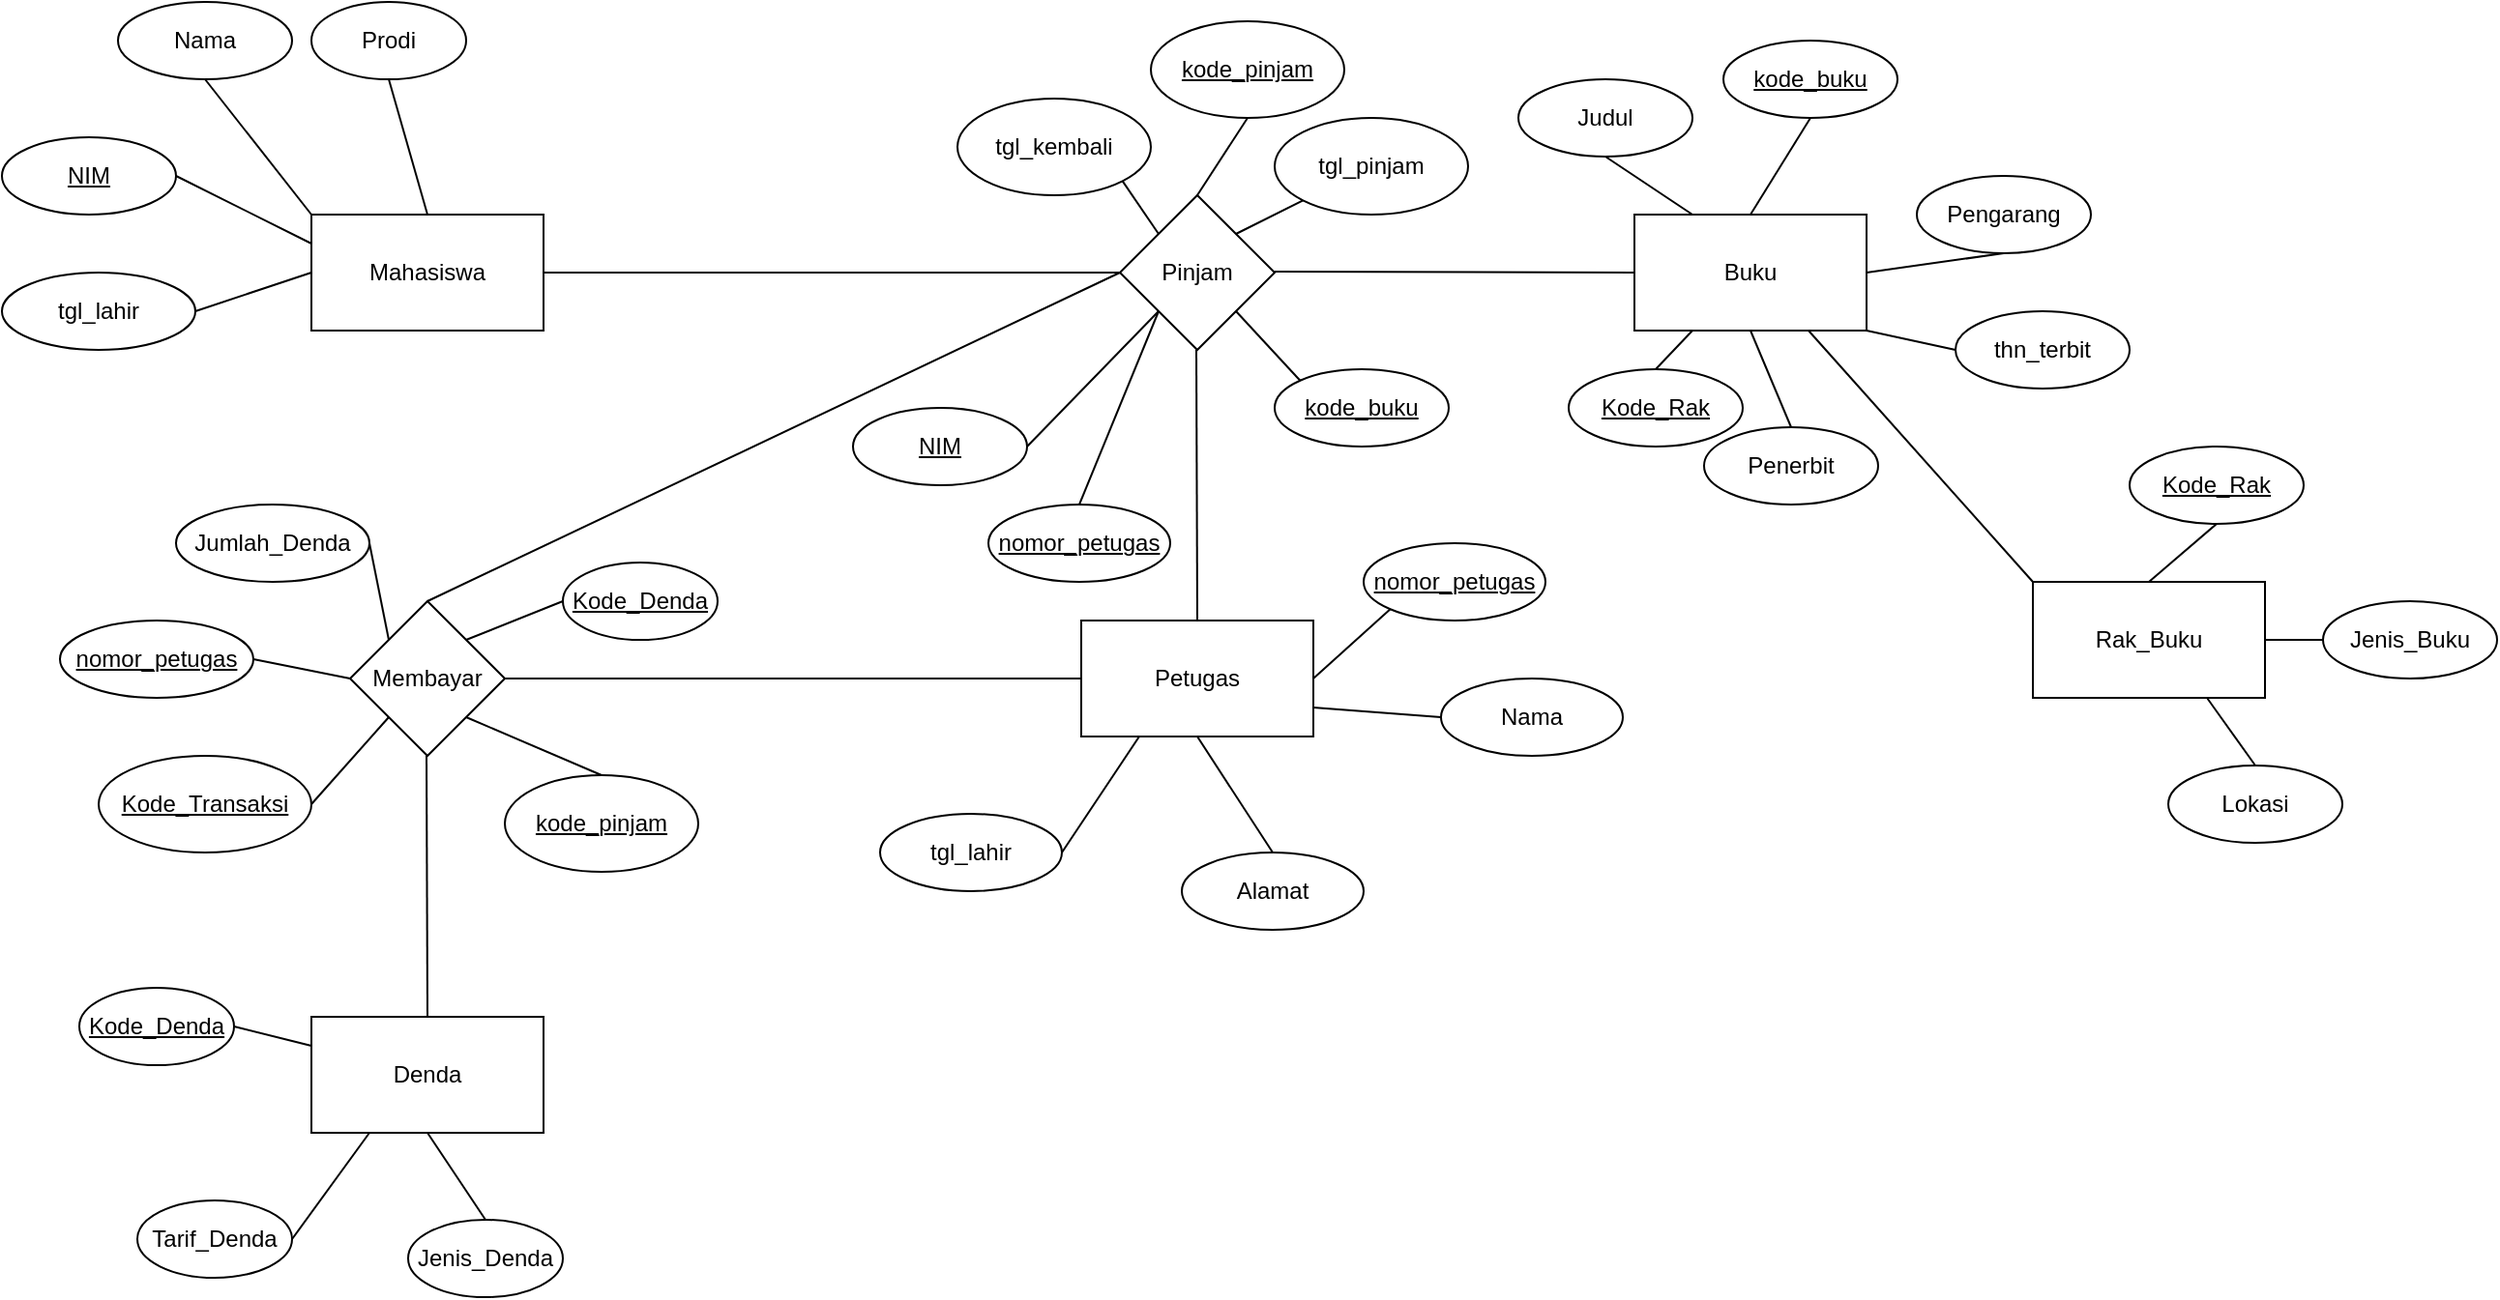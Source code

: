 <mxfile version="22.1.7" type="device">
  <diagram name="Halaman-1" id="ooA5djit2iVmOgiD4NJv">
    <mxGraphModel dx="2345" dy="721" grid="1" gridSize="10" guides="1" tooltips="1" connect="1" arrows="1" fold="1" page="1" pageScale="1" pageWidth="827" pageHeight="1169" math="0" shadow="0">
      <root>
        <mxCell id="0" />
        <mxCell id="1" parent="0" />
        <mxCell id="CMzRhewSPssoPhNUtYye-1" value="Mahasiswa" style="rounded=0;whiteSpace=wrap;html=1;" vertex="1" parent="1">
          <mxGeometry x="120" y="240" width="120" height="60" as="geometry" />
        </mxCell>
        <mxCell id="CMzRhewSPssoPhNUtYye-2" value="Denda" style="rounded=0;whiteSpace=wrap;html=1;" vertex="1" parent="1">
          <mxGeometry x="120" y="655" width="120" height="60" as="geometry" />
        </mxCell>
        <mxCell id="CMzRhewSPssoPhNUtYye-3" value="Membayar" style="rhombus;whiteSpace=wrap;html=1;" vertex="1" parent="1">
          <mxGeometry x="140" y="440" width="80" height="80" as="geometry" />
        </mxCell>
        <mxCell id="CMzRhewSPssoPhNUtYye-4" value="Pinjam" style="rhombus;whiteSpace=wrap;html=1;" vertex="1" parent="1">
          <mxGeometry x="538" y="230" width="80" height="80" as="geometry" />
        </mxCell>
        <mxCell id="CMzRhewSPssoPhNUtYye-5" value="Buku" style="rounded=0;whiteSpace=wrap;html=1;" vertex="1" parent="1">
          <mxGeometry x="804" y="240" width="120" height="60" as="geometry" />
        </mxCell>
        <mxCell id="CMzRhewSPssoPhNUtYye-10" value="" style="endArrow=none;html=1;rounded=0;exitX=1;exitY=0.5;exitDx=0;exitDy=0;entryX=0;entryY=0.5;entryDx=0;entryDy=0;" edge="1" parent="1" source="CMzRhewSPssoPhNUtYye-1" target="CMzRhewSPssoPhNUtYye-4">
          <mxGeometry width="50" height="50" relative="1" as="geometry">
            <mxPoint x="404" y="270" as="sourcePoint" />
            <mxPoint x="524" y="220" as="targetPoint" />
          </mxGeometry>
        </mxCell>
        <mxCell id="CMzRhewSPssoPhNUtYye-11" value="" style="endArrow=none;html=1;rounded=0;exitX=1;exitY=0.5;exitDx=0;exitDy=0;entryX=0;entryY=0.5;entryDx=0;entryDy=0;" edge="1" parent="1" target="CMzRhewSPssoPhNUtYye-5">
          <mxGeometry width="50" height="50" relative="1" as="geometry">
            <mxPoint x="618" y="269.5" as="sourcePoint" />
            <mxPoint x="712" y="269.5" as="targetPoint" />
          </mxGeometry>
        </mxCell>
        <mxCell id="CMzRhewSPssoPhNUtYye-13" value="" style="endArrow=none;html=1;rounded=0;exitX=0.5;exitY=1;exitDx=0;exitDy=0;entryX=0.5;entryY=0;entryDx=0;entryDy=0;" edge="1" parent="1" target="CMzRhewSPssoPhNUtYye-2">
          <mxGeometry width="50" height="50" relative="1" as="geometry">
            <mxPoint x="179.5" y="520" as="sourcePoint" />
            <mxPoint x="179.5" y="610" as="targetPoint" />
          </mxGeometry>
        </mxCell>
        <mxCell id="CMzRhewSPssoPhNUtYye-14" value="Petugas" style="rounded=0;whiteSpace=wrap;html=1;" vertex="1" parent="1">
          <mxGeometry x="518" y="450" width="120" height="60" as="geometry" />
        </mxCell>
        <mxCell id="CMzRhewSPssoPhNUtYye-15" value="" style="endArrow=none;html=1;rounded=0;exitX=0.5;exitY=1;exitDx=0;exitDy=0;entryX=0.5;entryY=0;entryDx=0;entryDy=0;" edge="1" parent="1" target="CMzRhewSPssoPhNUtYye-14">
          <mxGeometry width="50" height="50" relative="1" as="geometry">
            <mxPoint x="577.5" y="310" as="sourcePoint" />
            <mxPoint x="577.5" y="400" as="targetPoint" />
          </mxGeometry>
        </mxCell>
        <mxCell id="CMzRhewSPssoPhNUtYye-16" value="Nama" style="ellipse;whiteSpace=wrap;html=1;" vertex="1" parent="1">
          <mxGeometry x="20" y="130" width="90" height="40" as="geometry" />
        </mxCell>
        <mxCell id="CMzRhewSPssoPhNUtYye-17" value="&lt;u&gt;NIM&lt;/u&gt;" style="ellipse;whiteSpace=wrap;html=1;" vertex="1" parent="1">
          <mxGeometry x="-40" y="200" width="90" height="40" as="geometry" />
        </mxCell>
        <mxCell id="CMzRhewSPssoPhNUtYye-18" value="Prodi" style="ellipse;whiteSpace=wrap;html=1;" vertex="1" parent="1">
          <mxGeometry x="120" y="130" width="80" height="40" as="geometry" />
        </mxCell>
        <mxCell id="CMzRhewSPssoPhNUtYye-19" value="tgl_lahir" style="ellipse;whiteSpace=wrap;html=1;" vertex="1" parent="1">
          <mxGeometry x="-40" y="270" width="100" height="40" as="geometry" />
        </mxCell>
        <mxCell id="CMzRhewSPssoPhNUtYye-20" value="" style="endArrow=none;html=1;rounded=0;entryX=0;entryY=0.5;entryDx=0;entryDy=0;exitX=1;exitY=0.5;exitDx=0;exitDy=0;" edge="1" parent="1" source="CMzRhewSPssoPhNUtYye-19" target="CMzRhewSPssoPhNUtYye-1">
          <mxGeometry width="50" height="50" relative="1" as="geometry">
            <mxPoint x="70" y="370" as="sourcePoint" />
            <mxPoint x="120" y="320" as="targetPoint" />
          </mxGeometry>
        </mxCell>
        <mxCell id="CMzRhewSPssoPhNUtYye-21" value="" style="endArrow=none;html=1;rounded=0;entryX=0;entryY=0.25;entryDx=0;entryDy=0;exitX=1;exitY=0.5;exitDx=0;exitDy=0;" edge="1" parent="1" source="CMzRhewSPssoPhNUtYye-17" target="CMzRhewSPssoPhNUtYye-1">
          <mxGeometry width="50" height="50" relative="1" as="geometry">
            <mxPoint x="90" y="320" as="sourcePoint" />
            <mxPoint x="130" y="280" as="targetPoint" />
          </mxGeometry>
        </mxCell>
        <mxCell id="CMzRhewSPssoPhNUtYye-22" value="" style="endArrow=none;html=1;rounded=0;entryX=0;entryY=0;entryDx=0;entryDy=0;exitX=0.5;exitY=1;exitDx=0;exitDy=0;" edge="1" parent="1" source="CMzRhewSPssoPhNUtYye-16" target="CMzRhewSPssoPhNUtYye-1">
          <mxGeometry width="50" height="50" relative="1" as="geometry">
            <mxPoint x="90" y="240" as="sourcePoint" />
            <mxPoint x="130" y="280" as="targetPoint" />
          </mxGeometry>
        </mxCell>
        <mxCell id="CMzRhewSPssoPhNUtYye-23" value="" style="endArrow=none;html=1;rounded=0;entryX=0.5;entryY=0;entryDx=0;entryDy=0;exitX=0.5;exitY=1;exitDx=0;exitDy=0;" edge="1" parent="1" source="CMzRhewSPssoPhNUtYye-18" target="CMzRhewSPssoPhNUtYye-1">
          <mxGeometry width="50" height="50" relative="1" as="geometry">
            <mxPoint x="90" y="200" as="sourcePoint" />
            <mxPoint x="130" y="250" as="targetPoint" />
          </mxGeometry>
        </mxCell>
        <mxCell id="CMzRhewSPssoPhNUtYye-24" value="&lt;u&gt;kode_pinjam&lt;/u&gt;" style="ellipse;whiteSpace=wrap;html=1;" vertex="1" parent="1">
          <mxGeometry x="554" y="140" width="100" height="50" as="geometry" />
        </mxCell>
        <mxCell id="CMzRhewSPssoPhNUtYye-25" value="tgl_kembali" style="ellipse;whiteSpace=wrap;html=1;" vertex="1" parent="1">
          <mxGeometry x="454" y="180" width="100" height="50" as="geometry" />
        </mxCell>
        <mxCell id="CMzRhewSPssoPhNUtYye-27" value="" style="endArrow=none;html=1;rounded=0;entryX=0.5;entryY=0;entryDx=0;entryDy=0;exitX=0.5;exitY=1;exitDx=0;exitDy=0;" edge="1" parent="1" source="CMzRhewSPssoPhNUtYye-24" target="CMzRhewSPssoPhNUtYye-4">
          <mxGeometry width="50" height="50" relative="1" as="geometry">
            <mxPoint x="564" y="160" as="sourcePoint" />
            <mxPoint x="584" y="230" as="targetPoint" />
          </mxGeometry>
        </mxCell>
        <mxCell id="CMzRhewSPssoPhNUtYye-28" value="" style="endArrow=none;html=1;rounded=0;entryX=0;entryY=0;entryDx=0;entryDy=0;exitX=1;exitY=1;exitDx=0;exitDy=0;" edge="1" parent="1" source="CMzRhewSPssoPhNUtYye-25" target="CMzRhewSPssoPhNUtYye-4">
          <mxGeometry width="50" height="50" relative="1" as="geometry">
            <mxPoint x="538" y="280" as="sourcePoint" />
            <mxPoint x="492" y="320" as="targetPoint" />
          </mxGeometry>
        </mxCell>
        <mxCell id="CMzRhewSPssoPhNUtYye-29" value="tgl_pinjam" style="ellipse;whiteSpace=wrap;html=1;" vertex="1" parent="1">
          <mxGeometry x="618" y="190" width="100" height="50" as="geometry" />
        </mxCell>
        <mxCell id="CMzRhewSPssoPhNUtYye-31" value="" style="endArrow=none;html=1;rounded=0;entryX=1;entryY=0;entryDx=0;entryDy=0;exitX=0;exitY=1;exitDx=0;exitDy=0;" edge="1" parent="1" source="CMzRhewSPssoPhNUtYye-29" target="CMzRhewSPssoPhNUtYye-4">
          <mxGeometry width="50" height="50" relative="1" as="geometry">
            <mxPoint x="614" y="200" as="sourcePoint" />
            <mxPoint x="608" y="260" as="targetPoint" />
          </mxGeometry>
        </mxCell>
        <mxCell id="CMzRhewSPssoPhNUtYye-32" value="NIM" style="ellipse;whiteSpace=wrap;html=1;fontStyle=4" vertex="1" parent="1">
          <mxGeometry x="400" y="340" width="90" height="40" as="geometry" />
        </mxCell>
        <mxCell id="CMzRhewSPssoPhNUtYye-33" value="&lt;u&gt;kode_buku&lt;/u&gt;" style="ellipse;whiteSpace=wrap;html=1;" vertex="1" parent="1">
          <mxGeometry x="618" y="320" width="90" height="40" as="geometry" />
        </mxCell>
        <mxCell id="CMzRhewSPssoPhNUtYye-34" value="&lt;u&gt;nomor_petugas&lt;/u&gt;" style="ellipse;whiteSpace=wrap;html=1;" vertex="1" parent="1">
          <mxGeometry x="470" y="390" width="94" height="40" as="geometry" />
        </mxCell>
        <mxCell id="CMzRhewSPssoPhNUtYye-35" style="edgeStyle=orthogonalEdgeStyle;rounded=0;orthogonalLoop=1;jettySize=auto;html=1;exitX=0.5;exitY=1;exitDx=0;exitDy=0;" edge="1" parent="1" source="CMzRhewSPssoPhNUtYye-32" target="CMzRhewSPssoPhNUtYye-32">
          <mxGeometry relative="1" as="geometry" />
        </mxCell>
        <mxCell id="CMzRhewSPssoPhNUtYye-37" value="" style="endArrow=none;html=1;rounded=0;entryX=0;entryY=1;entryDx=0;entryDy=0;exitX=1;exitY=0.5;exitDx=0;exitDy=0;" edge="1" parent="1" source="CMzRhewSPssoPhNUtYye-32" target="CMzRhewSPssoPhNUtYye-4">
          <mxGeometry width="50" height="50" relative="1" as="geometry">
            <mxPoint x="549" y="233" as="sourcePoint" />
            <mxPoint x="568" y="260" as="targetPoint" />
          </mxGeometry>
        </mxCell>
        <mxCell id="CMzRhewSPssoPhNUtYye-38" value="" style="endArrow=none;html=1;rounded=0;entryX=0;entryY=1;entryDx=0;entryDy=0;exitX=0.5;exitY=0;exitDx=0;exitDy=0;" edge="1" parent="1" source="CMzRhewSPssoPhNUtYye-34" target="CMzRhewSPssoPhNUtYye-4">
          <mxGeometry width="50" height="50" relative="1" as="geometry">
            <mxPoint x="554" y="320" as="sourcePoint" />
            <mxPoint x="568" y="300" as="targetPoint" />
          </mxGeometry>
        </mxCell>
        <mxCell id="CMzRhewSPssoPhNUtYye-40" value="" style="endArrow=none;html=1;rounded=0;entryX=1;entryY=1;entryDx=0;entryDy=0;exitX=0;exitY=0;exitDx=0;exitDy=0;" edge="1" parent="1" source="CMzRhewSPssoPhNUtYye-33" target="CMzRhewSPssoPhNUtYye-4">
          <mxGeometry width="50" height="50" relative="1" as="geometry">
            <mxPoint x="503" y="360" as="sourcePoint" />
            <mxPoint x="568" y="300" as="targetPoint" />
          </mxGeometry>
        </mxCell>
        <mxCell id="CMzRhewSPssoPhNUtYye-41" value="Judul" style="ellipse;whiteSpace=wrap;html=1;" vertex="1" parent="1">
          <mxGeometry x="744" y="170" width="90" height="40" as="geometry" />
        </mxCell>
        <mxCell id="CMzRhewSPssoPhNUtYye-42" value="" style="endArrow=none;html=1;rounded=0;entryX=0.5;entryY=1;entryDx=0;entryDy=0;exitX=0.25;exitY=0;exitDx=0;exitDy=0;" edge="1" parent="1" source="CMzRhewSPssoPhNUtYye-5" target="CMzRhewSPssoPhNUtYye-41">
          <mxGeometry width="50" height="50" relative="1" as="geometry">
            <mxPoint x="641" y="336" as="sourcePoint" />
            <mxPoint x="608" y="300" as="targetPoint" />
          </mxGeometry>
        </mxCell>
        <mxCell id="CMzRhewSPssoPhNUtYye-43" value="&lt;u&gt;kode_buku&lt;/u&gt;" style="ellipse;whiteSpace=wrap;html=1;" vertex="1" parent="1">
          <mxGeometry x="850" y="150" width="90" height="40" as="geometry" />
        </mxCell>
        <mxCell id="CMzRhewSPssoPhNUtYye-44" value="" style="endArrow=none;html=1;rounded=0;entryX=0.5;entryY=1;entryDx=0;entryDy=0;exitX=0.5;exitY=0;exitDx=0;exitDy=0;" edge="1" parent="1" source="CMzRhewSPssoPhNUtYye-5" target="CMzRhewSPssoPhNUtYye-43">
          <mxGeometry width="50" height="50" relative="1" as="geometry">
            <mxPoint x="844" y="250" as="sourcePoint" />
            <mxPoint x="799" y="220" as="targetPoint" />
          </mxGeometry>
        </mxCell>
        <mxCell id="CMzRhewSPssoPhNUtYye-45" value="Pengarang" style="ellipse;whiteSpace=wrap;html=1;" vertex="1" parent="1">
          <mxGeometry x="950" y="220" width="90" height="40" as="geometry" />
        </mxCell>
        <mxCell id="CMzRhewSPssoPhNUtYye-46" value="" style="endArrow=none;html=1;rounded=0;entryX=0.5;entryY=1;entryDx=0;entryDy=0;exitX=1;exitY=0.5;exitDx=0;exitDy=0;" edge="1" parent="1" source="CMzRhewSPssoPhNUtYye-5" target="CMzRhewSPssoPhNUtYye-45">
          <mxGeometry width="50" height="50" relative="1" as="geometry">
            <mxPoint x="874" y="250" as="sourcePoint" />
            <mxPoint x="899" y="200" as="targetPoint" />
          </mxGeometry>
        </mxCell>
        <mxCell id="CMzRhewSPssoPhNUtYye-47" value="thn_terbit" style="ellipse;whiteSpace=wrap;html=1;" vertex="1" parent="1">
          <mxGeometry x="970" y="290" width="90" height="40" as="geometry" />
        </mxCell>
        <mxCell id="CMzRhewSPssoPhNUtYye-48" value="" style="endArrow=none;html=1;rounded=0;entryX=0;entryY=0.5;entryDx=0;entryDy=0;exitX=1;exitY=1;exitDx=0;exitDy=0;" edge="1" parent="1" source="CMzRhewSPssoPhNUtYye-5" target="CMzRhewSPssoPhNUtYye-47">
          <mxGeometry width="50" height="50" relative="1" as="geometry">
            <mxPoint x="934" y="280" as="sourcePoint" />
            <mxPoint x="989" y="240" as="targetPoint" />
          </mxGeometry>
        </mxCell>
        <mxCell id="CMzRhewSPssoPhNUtYye-49" value="Penerbit" style="ellipse;whiteSpace=wrap;html=1;" vertex="1" parent="1">
          <mxGeometry x="840" y="350" width="90" height="40" as="geometry" />
        </mxCell>
        <mxCell id="CMzRhewSPssoPhNUtYye-50" value="" style="endArrow=none;html=1;rounded=0;entryX=0.5;entryY=0;entryDx=0;entryDy=0;exitX=0.5;exitY=1;exitDx=0;exitDy=0;" edge="1" parent="1" source="CMzRhewSPssoPhNUtYye-5" target="CMzRhewSPssoPhNUtYye-49">
          <mxGeometry width="50" height="50" relative="1" as="geometry">
            <mxPoint x="800" y="310" as="sourcePoint" />
            <mxPoint x="870" y="310" as="targetPoint" />
          </mxGeometry>
        </mxCell>
        <mxCell id="CMzRhewSPssoPhNUtYye-51" value="&lt;u&gt;nomor_petugas&lt;/u&gt;" style="ellipse;whiteSpace=wrap;html=1;" vertex="1" parent="1">
          <mxGeometry x="664" y="410" width="94" height="40" as="geometry" />
        </mxCell>
        <mxCell id="CMzRhewSPssoPhNUtYye-52" value="" style="endArrow=none;html=1;rounded=0;entryX=0;entryY=1;entryDx=0;entryDy=0;exitX=1;exitY=0.5;exitDx=0;exitDy=0;" edge="1" parent="1" source="CMzRhewSPssoPhNUtYye-14" target="CMzRhewSPssoPhNUtYye-51">
          <mxGeometry width="50" height="50" relative="1" as="geometry">
            <mxPoint x="681" y="540" as="sourcePoint" />
            <mxPoint x="748" y="480" as="targetPoint" />
          </mxGeometry>
        </mxCell>
        <mxCell id="CMzRhewSPssoPhNUtYye-53" value="Nama" style="ellipse;whiteSpace=wrap;html=1;" vertex="1" parent="1">
          <mxGeometry x="704" y="480" width="94" height="40" as="geometry" />
        </mxCell>
        <mxCell id="CMzRhewSPssoPhNUtYye-54" value="" style="endArrow=none;html=1;rounded=0;entryX=0;entryY=0.5;entryDx=0;entryDy=0;exitX=1;exitY=0.75;exitDx=0;exitDy=0;" edge="1" parent="1" source="CMzRhewSPssoPhNUtYye-14" target="CMzRhewSPssoPhNUtYye-53">
          <mxGeometry width="50" height="50" relative="1" as="geometry">
            <mxPoint x="648" y="490" as="sourcePoint" />
            <mxPoint x="678" y="454" as="targetPoint" />
          </mxGeometry>
        </mxCell>
        <mxCell id="CMzRhewSPssoPhNUtYye-57" value="Alamat" style="ellipse;whiteSpace=wrap;html=1;" vertex="1" parent="1">
          <mxGeometry x="570" y="570" width="94" height="40" as="geometry" />
        </mxCell>
        <mxCell id="CMzRhewSPssoPhNUtYye-58" value="" style="endArrow=none;html=1;rounded=0;entryX=0.5;entryY=0;entryDx=0;entryDy=0;exitX=0.5;exitY=1;exitDx=0;exitDy=0;" edge="1" parent="1" source="CMzRhewSPssoPhNUtYye-14" target="CMzRhewSPssoPhNUtYye-57">
          <mxGeometry width="50" height="50" relative="1" as="geometry">
            <mxPoint x="618" y="520" as="sourcePoint" />
            <mxPoint x="641" y="575" as="targetPoint" />
          </mxGeometry>
        </mxCell>
        <mxCell id="CMzRhewSPssoPhNUtYye-59" value="tgl_lahir" style="ellipse;whiteSpace=wrap;html=1;" vertex="1" parent="1">
          <mxGeometry x="414" y="550" width="94" height="40" as="geometry" />
        </mxCell>
        <mxCell id="CMzRhewSPssoPhNUtYye-63" value="&lt;u&gt;Kode_Denda&lt;/u&gt;" style="ellipse;whiteSpace=wrap;html=1;" vertex="1" parent="1">
          <mxGeometry x="250" y="420" width="80" height="40" as="geometry" />
        </mxCell>
        <mxCell id="CMzRhewSPssoPhNUtYye-64" value="" style="endArrow=none;html=1;rounded=0;entryX=1;entryY=0;entryDx=0;entryDy=0;exitX=0;exitY=0.5;exitDx=0;exitDy=0;" edge="1" parent="1" source="CMzRhewSPssoPhNUtYye-63" target="CMzRhewSPssoPhNUtYye-3">
          <mxGeometry width="50" height="50" relative="1" as="geometry">
            <mxPoint x="170" y="230" as="sourcePoint" />
            <mxPoint x="190" y="300" as="targetPoint" />
          </mxGeometry>
        </mxCell>
        <mxCell id="CMzRhewSPssoPhNUtYye-67" value="Jumlah_Denda" style="ellipse;whiteSpace=wrap;html=1;" vertex="1" parent="1">
          <mxGeometry x="50" y="390" width="100" height="40" as="geometry" />
        </mxCell>
        <mxCell id="CMzRhewSPssoPhNUtYye-68" value="" style="endArrow=none;html=1;rounded=0;entryX=1;entryY=0.5;entryDx=0;entryDy=0;exitX=0;exitY=0;exitDx=0;exitDy=0;" edge="1" parent="1" source="CMzRhewSPssoPhNUtYye-3" target="CMzRhewSPssoPhNUtYye-67">
          <mxGeometry width="50" height="50" relative="1" as="geometry">
            <mxPoint x="240" y="430" as="sourcePoint" />
            <mxPoint x="210" y="470" as="targetPoint" />
          </mxGeometry>
        </mxCell>
        <mxCell id="CMzRhewSPssoPhNUtYye-69" value="&lt;u&gt;nomor_petugas&lt;/u&gt;" style="ellipse;whiteSpace=wrap;html=1;" vertex="1" parent="1">
          <mxGeometry x="-10" y="450" width="100" height="40" as="geometry" />
        </mxCell>
        <mxCell id="CMzRhewSPssoPhNUtYye-70" value="" style="endArrow=none;html=1;rounded=0;entryX=1;entryY=0.5;entryDx=0;entryDy=0;exitX=0;exitY=0.5;exitDx=0;exitDy=0;" edge="1" parent="1" source="CMzRhewSPssoPhNUtYye-3" target="CMzRhewSPssoPhNUtYye-69">
          <mxGeometry width="50" height="50" relative="1" as="geometry">
            <mxPoint x="170" y="470" as="sourcePoint" />
            <mxPoint x="120" y="460" as="targetPoint" />
          </mxGeometry>
        </mxCell>
        <mxCell id="CMzRhewSPssoPhNUtYye-71" value="&lt;u&gt;Kode_Transaksi&lt;/u&gt;" style="ellipse;whiteSpace=wrap;html=1;" vertex="1" parent="1">
          <mxGeometry x="10" y="520" width="110" height="50" as="geometry" />
        </mxCell>
        <mxCell id="CMzRhewSPssoPhNUtYye-73" value="" style="endArrow=none;html=1;rounded=0;entryX=1;entryY=0.5;entryDx=0;entryDy=0;exitX=0;exitY=0.5;exitDx=0;exitDy=0;" edge="1" parent="1" source="CMzRhewSPssoPhNUtYye-14" target="CMzRhewSPssoPhNUtYye-3">
          <mxGeometry width="50" height="50" relative="1" as="geometry">
            <mxPoint x="270" y="490" as="sourcePoint" />
            <mxPoint x="210" y="460" as="targetPoint" />
          </mxGeometry>
        </mxCell>
        <mxCell id="CMzRhewSPssoPhNUtYye-75" value="" style="endArrow=none;html=1;rounded=0;entryX=1;entryY=0.5;entryDx=0;entryDy=0;exitX=0;exitY=1;exitDx=0;exitDy=0;" edge="1" parent="1" source="CMzRhewSPssoPhNUtYye-3" target="CMzRhewSPssoPhNUtYye-71">
          <mxGeometry width="50" height="50" relative="1" as="geometry">
            <mxPoint x="150" y="490" as="sourcePoint" />
            <mxPoint x="100" y="480" as="targetPoint" />
          </mxGeometry>
        </mxCell>
        <mxCell id="CMzRhewSPssoPhNUtYye-76" value="&lt;u&gt;Kode_Denda&lt;/u&gt;" style="ellipse;whiteSpace=wrap;html=1;" vertex="1" parent="1">
          <mxGeometry y="640" width="80" height="40" as="geometry" />
        </mxCell>
        <mxCell id="CMzRhewSPssoPhNUtYye-77" value="" style="endArrow=none;html=1;rounded=0;exitX=0;exitY=0.25;exitDx=0;exitDy=0;entryX=1;entryY=0.5;entryDx=0;entryDy=0;" edge="1" parent="1" source="CMzRhewSPssoPhNUtYye-2" target="CMzRhewSPssoPhNUtYye-76">
          <mxGeometry width="50" height="50" relative="1" as="geometry">
            <mxPoint x="189.5" y="530" as="sourcePoint" />
            <mxPoint x="190" y="665" as="targetPoint" />
          </mxGeometry>
        </mxCell>
        <mxCell id="CMzRhewSPssoPhNUtYye-78" value="Tarif_Denda" style="ellipse;whiteSpace=wrap;html=1;" vertex="1" parent="1">
          <mxGeometry x="30" y="750" width="80" height="40" as="geometry" />
        </mxCell>
        <mxCell id="CMzRhewSPssoPhNUtYye-79" value="" style="endArrow=none;html=1;rounded=0;exitX=0.25;exitY=1;exitDx=0;exitDy=0;entryX=1;entryY=0.5;entryDx=0;entryDy=0;" edge="1" target="CMzRhewSPssoPhNUtYye-78" parent="1" source="CMzRhewSPssoPhNUtYye-2">
          <mxGeometry width="50" height="50" relative="1" as="geometry">
            <mxPoint x="150" y="780" as="sourcePoint" />
            <mxPoint x="220" y="775" as="targetPoint" />
          </mxGeometry>
        </mxCell>
        <mxCell id="CMzRhewSPssoPhNUtYye-80" value="Jenis_Denda" style="ellipse;whiteSpace=wrap;html=1;" vertex="1" parent="1">
          <mxGeometry x="170" y="760" width="80" height="40" as="geometry" />
        </mxCell>
        <mxCell id="CMzRhewSPssoPhNUtYye-81" value="" style="endArrow=none;html=1;rounded=0;exitX=0.5;exitY=1;exitDx=0;exitDy=0;entryX=0.5;entryY=0;entryDx=0;entryDy=0;" edge="1" parent="1" source="CMzRhewSPssoPhNUtYye-2" target="CMzRhewSPssoPhNUtYye-80">
          <mxGeometry width="50" height="50" relative="1" as="geometry">
            <mxPoint x="160" y="725" as="sourcePoint" />
            <mxPoint x="120" y="780" as="targetPoint" />
          </mxGeometry>
        </mxCell>
        <mxCell id="CMzRhewSPssoPhNUtYye-83" value="" style="endArrow=none;html=1;rounded=0;entryX=1;entryY=0.5;entryDx=0;entryDy=0;exitX=0.25;exitY=1;exitDx=0;exitDy=0;" edge="1" parent="1" source="CMzRhewSPssoPhNUtYye-14" target="CMzRhewSPssoPhNUtYye-59">
          <mxGeometry width="50" height="50" relative="1" as="geometry">
            <mxPoint x="588" y="520" as="sourcePoint" />
            <mxPoint x="627" y="580" as="targetPoint" />
          </mxGeometry>
        </mxCell>
        <mxCell id="CMzRhewSPssoPhNUtYye-85" value="" style="endArrow=none;html=1;rounded=0;exitX=0.5;exitY=0;exitDx=0;exitDy=0;entryX=0;entryY=0.5;entryDx=0;entryDy=0;" edge="1" parent="1" source="CMzRhewSPssoPhNUtYye-3" target="CMzRhewSPssoPhNUtYye-4">
          <mxGeometry width="50" height="50" relative="1" as="geometry">
            <mxPoint x="250" y="280" as="sourcePoint" />
            <mxPoint x="548" y="280" as="targetPoint" />
          </mxGeometry>
        </mxCell>
        <mxCell id="CMzRhewSPssoPhNUtYye-87" value="&lt;u&gt;kode_pinjam&lt;/u&gt;" style="ellipse;whiteSpace=wrap;html=1;" vertex="1" parent="1">
          <mxGeometry x="220" y="530" width="100" height="50" as="geometry" />
        </mxCell>
        <mxCell id="CMzRhewSPssoPhNUtYye-88" value="" style="endArrow=none;html=1;rounded=0;entryX=1;entryY=1;entryDx=0;entryDy=0;exitX=0.5;exitY=0;exitDx=0;exitDy=0;" edge="1" parent="1" source="CMzRhewSPssoPhNUtYye-87" target="CMzRhewSPssoPhNUtYye-3">
          <mxGeometry width="50" height="50" relative="1" as="geometry">
            <mxPoint x="280" y="540" as="sourcePoint" />
            <mxPoint x="210" y="510" as="targetPoint" />
          </mxGeometry>
        </mxCell>
        <mxCell id="CMzRhewSPssoPhNUtYye-89" value="Rak_Buku" style="rounded=0;whiteSpace=wrap;html=1;" vertex="1" parent="1">
          <mxGeometry x="1010" y="430" width="120" height="60" as="geometry" />
        </mxCell>
        <mxCell id="CMzRhewSPssoPhNUtYye-90" value="&lt;u&gt;Kode_Rak&lt;/u&gt;" style="ellipse;whiteSpace=wrap;html=1;" vertex="1" parent="1">
          <mxGeometry x="1060" y="360" width="90" height="40" as="geometry" />
        </mxCell>
        <mxCell id="CMzRhewSPssoPhNUtYye-91" value="" style="endArrow=none;html=1;rounded=0;entryX=0.5;entryY=0;entryDx=0;entryDy=0;exitX=0.5;exitY=1;exitDx=0;exitDy=0;" edge="1" parent="1" source="CMzRhewSPssoPhNUtYye-90" target="CMzRhewSPssoPhNUtYye-89">
          <mxGeometry width="50" height="50" relative="1" as="geometry">
            <mxPoint x="934" y="310" as="sourcePoint" />
            <mxPoint x="980" y="320" as="targetPoint" />
          </mxGeometry>
        </mxCell>
        <mxCell id="CMzRhewSPssoPhNUtYye-92" value="&lt;u&gt;Kode_Rak&lt;/u&gt;" style="ellipse;whiteSpace=wrap;html=1;" vertex="1" parent="1">
          <mxGeometry x="770" y="320" width="90" height="40" as="geometry" />
        </mxCell>
        <mxCell id="CMzRhewSPssoPhNUtYye-93" value="" style="endArrow=none;html=1;rounded=0;entryX=0.25;entryY=1;entryDx=0;entryDy=0;exitX=0.5;exitY=0;exitDx=0;exitDy=0;" edge="1" source="CMzRhewSPssoPhNUtYye-92" parent="1" target="CMzRhewSPssoPhNUtYye-5">
          <mxGeometry width="50" height="50" relative="1" as="geometry">
            <mxPoint x="644" y="270" as="sourcePoint" />
            <mxPoint x="780" y="390" as="targetPoint" />
          </mxGeometry>
        </mxCell>
        <mxCell id="CMzRhewSPssoPhNUtYye-94" value="Jenis_Buku" style="ellipse;whiteSpace=wrap;html=1;" vertex="1" parent="1">
          <mxGeometry x="1160" y="440" width="90" height="40" as="geometry" />
        </mxCell>
        <mxCell id="CMzRhewSPssoPhNUtYye-95" value="" style="endArrow=none;html=1;rounded=0;entryX=1;entryY=0.5;entryDx=0;entryDy=0;exitX=0;exitY=0.5;exitDx=0;exitDy=0;" edge="1" parent="1" source="CMzRhewSPssoPhNUtYye-94" target="CMzRhewSPssoPhNUtYye-89">
          <mxGeometry width="50" height="50" relative="1" as="geometry">
            <mxPoint x="1115" y="410" as="sourcePoint" />
            <mxPoint x="1080" y="440" as="targetPoint" />
          </mxGeometry>
        </mxCell>
        <mxCell id="CMzRhewSPssoPhNUtYye-96" value="" style="endArrow=none;html=1;rounded=0;entryX=0;entryY=0;entryDx=0;entryDy=0;exitX=0.75;exitY=1;exitDx=0;exitDy=0;" edge="1" parent="1" source="CMzRhewSPssoPhNUtYye-5" target="CMzRhewSPssoPhNUtYye-89">
          <mxGeometry width="50" height="50" relative="1" as="geometry">
            <mxPoint x="874" y="310" as="sourcePoint" />
            <mxPoint x="925" y="350" as="targetPoint" />
          </mxGeometry>
        </mxCell>
        <mxCell id="CMzRhewSPssoPhNUtYye-97" value="Lokasi" style="ellipse;whiteSpace=wrap;html=1;" vertex="1" parent="1">
          <mxGeometry x="1080" y="525" width="90" height="40" as="geometry" />
        </mxCell>
        <mxCell id="CMzRhewSPssoPhNUtYye-98" value="" style="endArrow=none;html=1;rounded=0;entryX=0.75;entryY=1;entryDx=0;entryDy=0;exitX=0.5;exitY=0;exitDx=0;exitDy=0;" edge="1" parent="1" source="CMzRhewSPssoPhNUtYye-97" target="CMzRhewSPssoPhNUtYye-89">
          <mxGeometry width="50" height="50" relative="1" as="geometry">
            <mxPoint x="1170" y="470" as="sourcePoint" />
            <mxPoint x="1140" y="470" as="targetPoint" />
          </mxGeometry>
        </mxCell>
      </root>
    </mxGraphModel>
  </diagram>
</mxfile>
